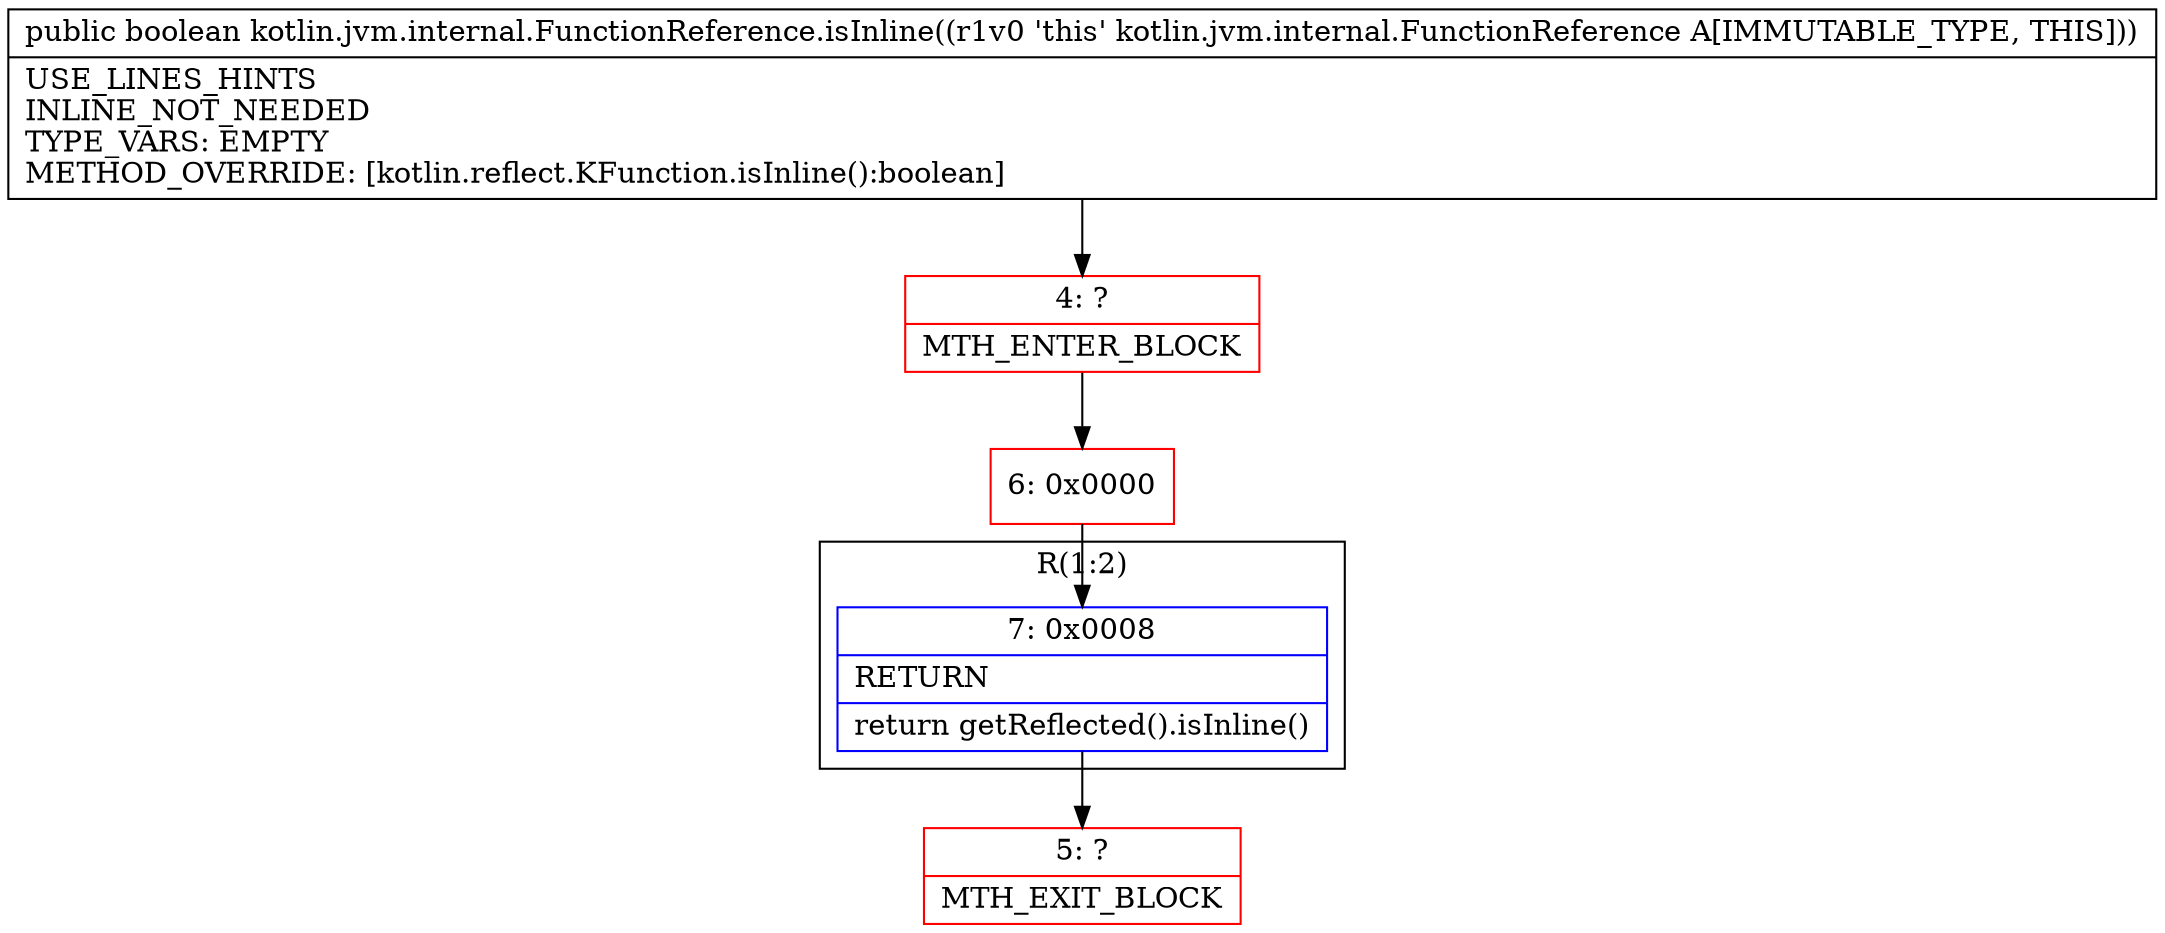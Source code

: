 digraph "CFG forkotlin.jvm.internal.FunctionReference.isInline()Z" {
subgraph cluster_Region_1997113563 {
label = "R(1:2)";
node [shape=record,color=blue];
Node_7 [shape=record,label="{7\:\ 0x0008|RETURN\l|return getReflected().isInline()\l}"];
}
Node_4 [shape=record,color=red,label="{4\:\ ?|MTH_ENTER_BLOCK\l}"];
Node_6 [shape=record,color=red,label="{6\:\ 0x0000}"];
Node_5 [shape=record,color=red,label="{5\:\ ?|MTH_EXIT_BLOCK\l}"];
MethodNode[shape=record,label="{public boolean kotlin.jvm.internal.FunctionReference.isInline((r1v0 'this' kotlin.jvm.internal.FunctionReference A[IMMUTABLE_TYPE, THIS]))  | USE_LINES_HINTS\lINLINE_NOT_NEEDED\lTYPE_VARS: EMPTY\lMETHOD_OVERRIDE: [kotlin.reflect.KFunction.isInline():boolean]\l}"];
MethodNode -> Node_4;Node_7 -> Node_5;
Node_4 -> Node_6;
Node_6 -> Node_7;
}

